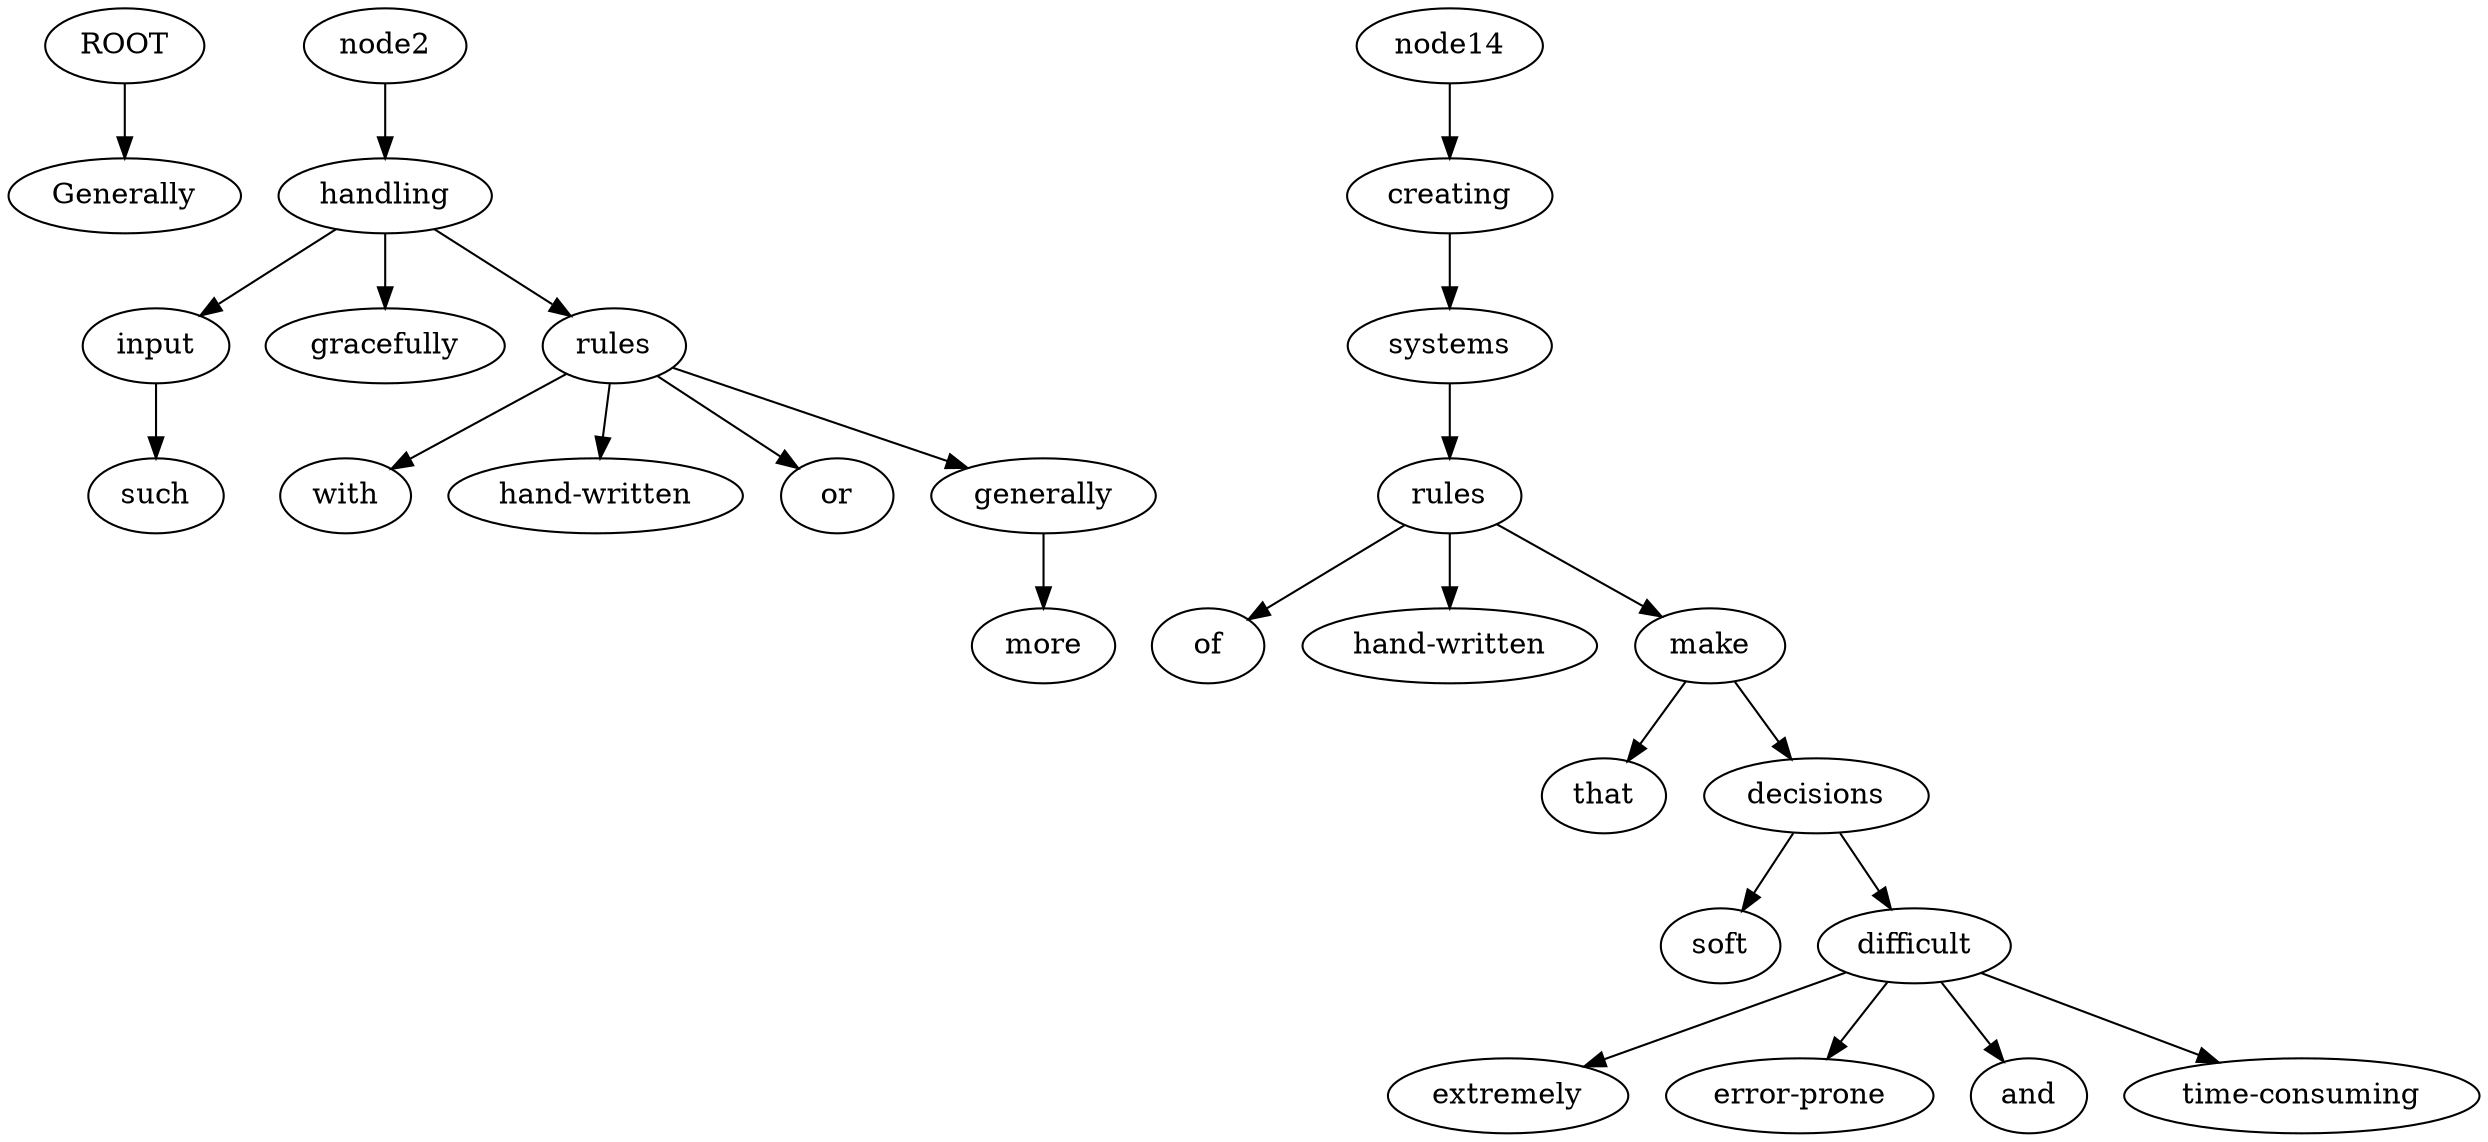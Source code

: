 digraph graph43 {
	node0 [label="ROOT"];
	node1 [label="Generally"];
	node3 [label="handling"];
	node4 [label="such"];
	node5 [label="input"];
	node6 [label="gracefully"];
	node7 [label="with"];
	node8 [label="hand-written"];
	node9 [label="rules"];
	node11 [label="or"];
	node12 [label="more"];
	node13 [label="generally"];
	node15 [label="creating"];
	node16 [label="systems"];
	node17 [label="of"];
	node18 [label="hand-written"];
	node19 [label="rules"];
	node20 [label="that"];
	node21 [label="make"];
	node22 [label="soft"];
	node23 [label="decisions"];
	node25 [label="extremely"];
	node26 [label="difficult"];
	node28 [label="error-prone"];
	node29 [label="and"];
	node30 [label="time-consuming"];
	node0 -> node1;
	node2 -> node3;
	node5 -> node4;
	node3 -> node5;
	node3 -> node6;
	node9 -> node7;
	node9 -> node8;
	node3 -> node9;
	node9 -> node11;
	node13 -> node12;
	node9 -> node13;
	node14 -> node15;
	node15 -> node16;
	node19 -> node17;
	node19 -> node18;
	node16 -> node19;
	node21 -> node20;
	node19 -> node21;
	node23 -> node22;
	node21 -> node23;
	node26 -> node25;
	node23 -> node26;
	node26 -> node28;
	node26 -> node29;
	node26 -> node30;
}
